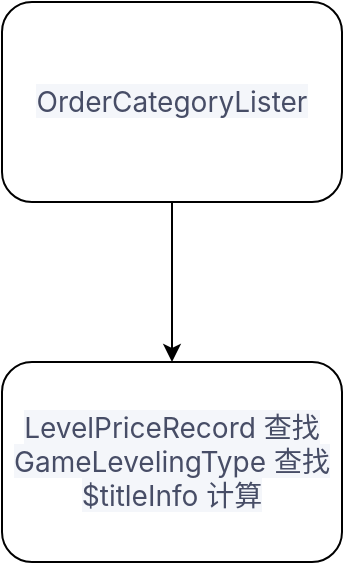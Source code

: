 <mxfile version="16.6.4" type="github">
  <diagram id="8oFkq8yx75sJStSvETH6" name="Page-1">
    <mxGraphModel dx="1422" dy="770" grid="1" gridSize="10" guides="1" tooltips="1" connect="1" arrows="1" fold="1" page="1" pageScale="1" pageWidth="827" pageHeight="1169" math="0" shadow="0">
      <root>
        <mxCell id="0" />
        <mxCell id="1" parent="0" />
        <mxCell id="pt1PU1P311s4pyEtAc8g-9" value="" style="edgeStyle=orthogonalEdgeStyle;rounded=0;orthogonalLoop=1;jettySize=auto;html=1;" edge="1" parent="1" source="pt1PU1P311s4pyEtAc8g-1" target="pt1PU1P311s4pyEtAc8g-8">
          <mxGeometry relative="1" as="geometry" />
        </mxCell>
        <mxCell id="pt1PU1P311s4pyEtAc8g-1" value="&lt;span style=&quot;color: rgb(71 , 77 , 102) ; font-family: &amp;#34;inter&amp;#34; ; font-size: 14px ; background-color: rgb(244 , 246 , 250)&quot;&gt;OrderCategoryLister&lt;/span&gt;" style="rounded=1;whiteSpace=wrap;html=1;" vertex="1" parent="1">
          <mxGeometry x="170" y="60" width="170" height="100" as="geometry" />
        </mxCell>
        <mxCell id="pt1PU1P311s4pyEtAc8g-8" value="&#xa;&#xa;&lt;span style=&quot;color: rgb(71, 77, 102); font-family: inter; font-size: 14px; font-style: normal; font-weight: 400; letter-spacing: normal; text-align: center; text-indent: 0px; text-transform: none; word-spacing: 0px; background-color: rgb(244, 246, 250); display: inline; float: none;&quot;&gt;LevelPriceRecord 查找&lt;/span&gt;&lt;br style=&quot;color: rgb(71, 77, 102); font-family: inter; font-size: 14px; font-style: normal; font-weight: 400; letter-spacing: normal; text-align: center; text-indent: 0px; text-transform: none; word-spacing: 0px; background-color: rgb(244, 246, 250);&quot;&gt;&lt;span style=&quot;color: rgb(71, 77, 102); font-family: inter; font-size: 14px; font-style: normal; font-weight: 400; letter-spacing: normal; text-align: center; text-indent: 0px; text-transform: none; word-spacing: 0px; background-color: rgb(244, 246, 250); display: inline; float: none;&quot;&gt;GameLevelingType 查找&lt;/span&gt;&lt;br style=&quot;color: rgb(71, 77, 102); font-family: inter; font-size: 14px; font-style: normal; font-weight: 400; letter-spacing: normal; text-align: center; text-indent: 0px; text-transform: none; word-spacing: 0px; background-color: rgb(244, 246, 250);&quot;&gt;&lt;span style=&quot;color: rgb(71, 77, 102); font-family: inter; font-size: 14px; font-style: normal; font-weight: 400; letter-spacing: normal; text-align: center; text-indent: 0px; text-transform: none; word-spacing: 0px; background-color: rgb(244, 246, 250); display: inline; float: none;&quot;&gt;$titleInfo 计算&lt;/span&gt;&#xa;&#xa;" style="rounded=1;whiteSpace=wrap;html=1;" vertex="1" parent="1">
          <mxGeometry x="170" y="240" width="170" height="100" as="geometry" />
        </mxCell>
      </root>
    </mxGraphModel>
  </diagram>
</mxfile>
